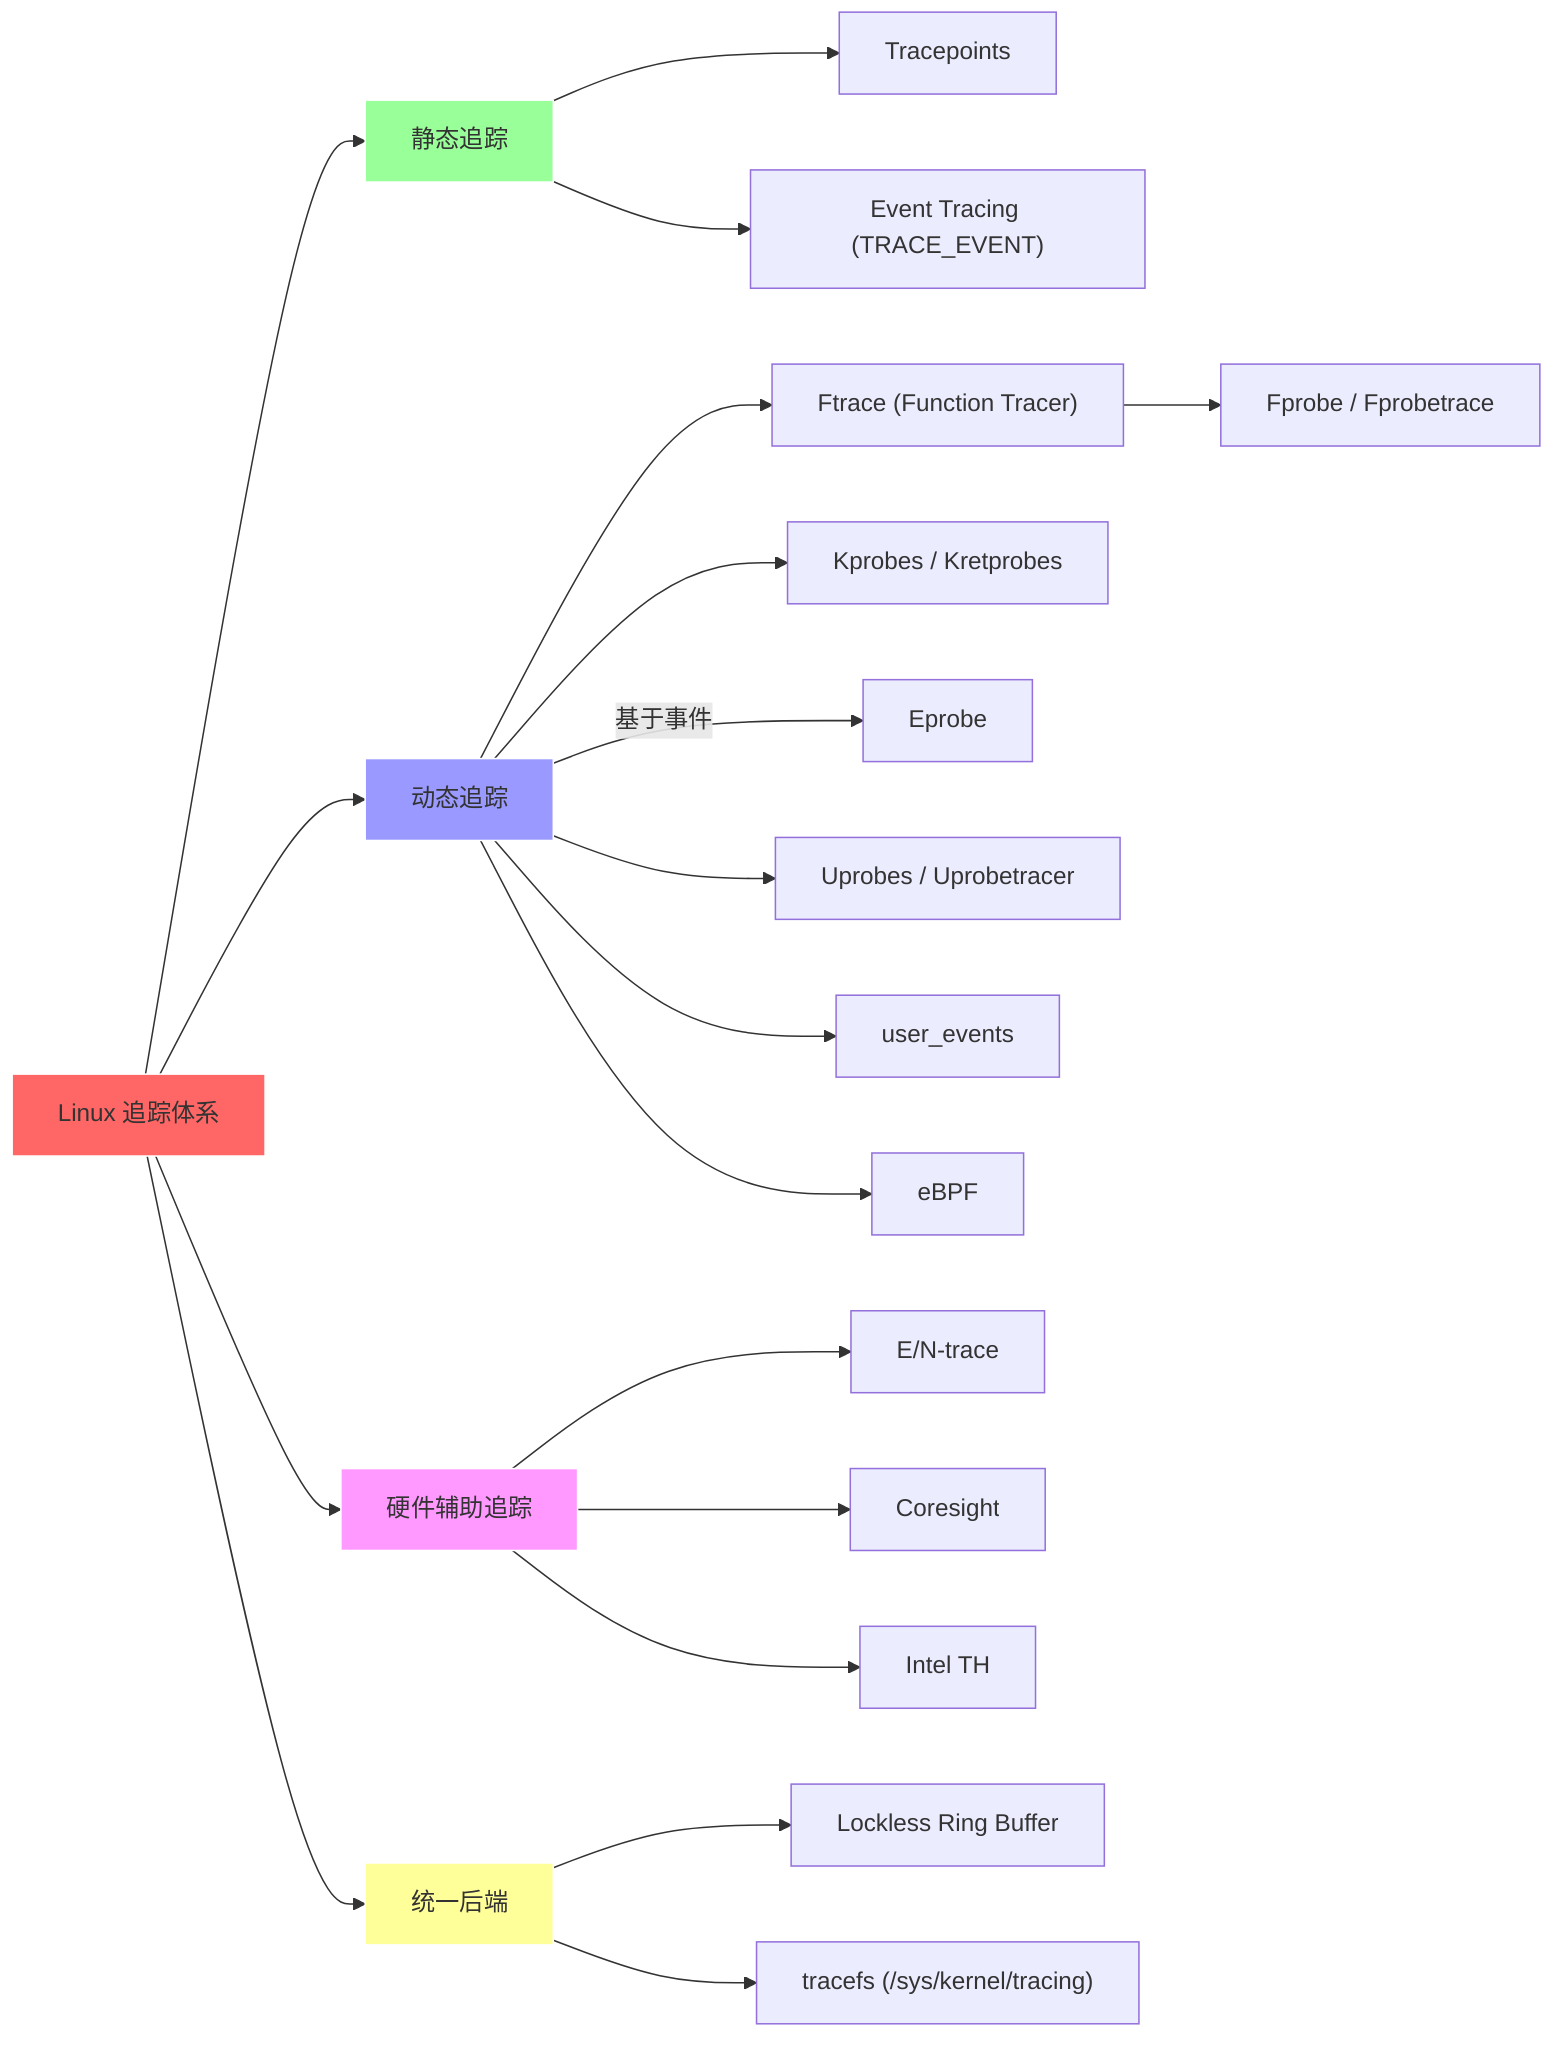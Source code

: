 graph LR
A[Linux 追踪体系] --> B[静态追踪]
A --> C[动态追踪]
A --> E[硬件辅助追踪]

B --> B1[Tracepoints]
B --> B2["Event Tracing (TRACE_EVENT)"]
C --> C1["Ftrace (Function Tracer)"]
C --> C2[Kprobes / Kretprobes]
C1 --> C3[Fprobe / Fprobetrace]
C --基于事件--> C4[Eprobe]
C --> C5[Uprobes / Uprobetracer]
C --> D1[user_events]
C --> D2[eBPF]
E --> E1[E/N-trace]
E --> E2[Coresight]
E --> E3[Intel TH]

A --> F[统一后端]
F --> F1[Lockless Ring Buffer]
F --> F2["tracefs (/sys/kernel/tracing)"]

classDef moduleA fill:#FF9999,stroke:#FFFFFF
classDef moduleB fill:#99FF99,stroke:#FFFFFF
classDef moduleC fill:#9999FF,stroke:#FFFFFF
classDef moduleD fill:#FF99FF,stroke:#FFFFFF
classDef moduleE fill:#FFFF99,stroke:#FFFFFF
classDef moduleF fill:#99FFFF,stroke:#FFFFFF
classDef moduleG fill:#FFB366,stroke:#FFFFFF
classDef moduleH fill:#CC99FF,stroke:#FFFFFF
classDef moduleI fill:#99FFCC,stroke:#FFFFFF
classDef moduleJ fill:#FF6666,stroke:#FFFFFF
classDef moduleK fill:#66B2FF,stroke:#FFFFFF
classDef moduleL fill:#FF99CC,stroke:#FFFFFF
classDef moduleM fill:#B3FF66,stroke:#FFFFFF
classDef moduleN fill:#66FFFF,stroke:#FFFFFF

class A, moduleJ
class B, moduleB
class C, moduleC
class E, moduleD
class F, moduleE